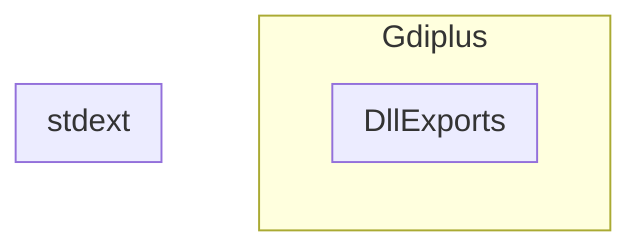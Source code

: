 flowchart
    subgraph C_0003229692676835419837[Gdiplus]
    subgraph C_0010490315444726646838[DllExports]
    end
    end
    subgraph C_0001180193265075037785[stdext]
    end

%% Generated with clang-uml, version 0.6.2
%% LLVM version clang version 20.1.7 (https://github.com/llvm/llvm-project.git 6146a88f60492b520a36f8f8f3231e15f3cc6082)